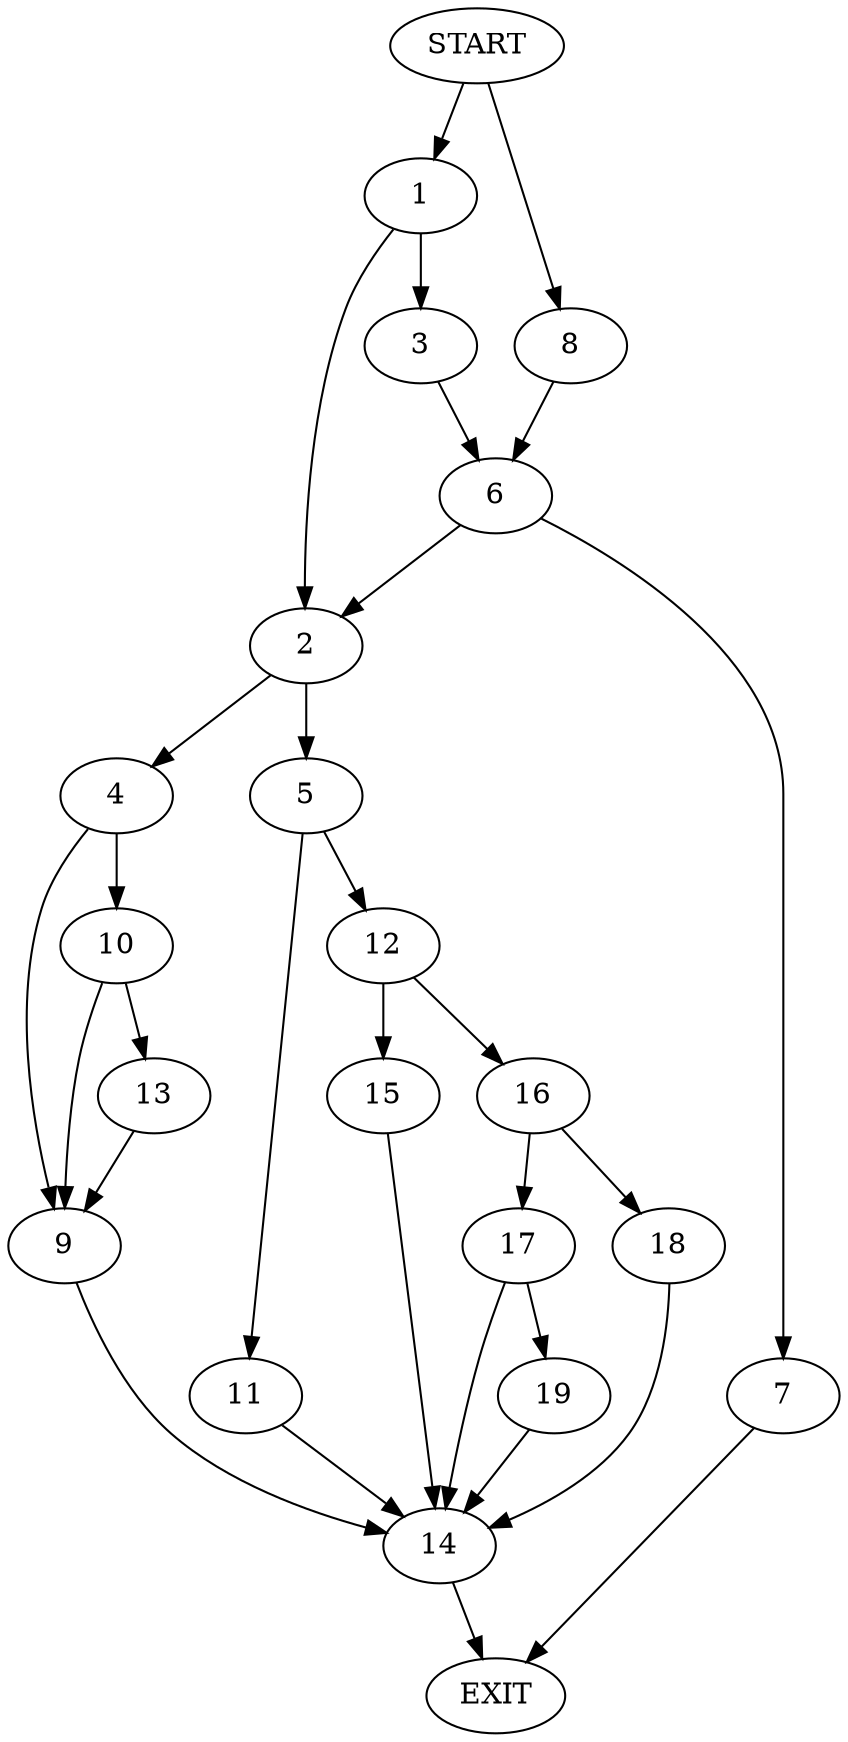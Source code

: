 digraph {
0 [label="START"]
20 [label="EXIT"]
0 -> 1
1 -> 2
1 -> 3
2 -> 4
2 -> 5
3 -> 6
6 -> 2
6 -> 7
0 -> 8
8 -> 6
7 -> 20
4 -> 9
4 -> 10
5 -> 11
5 -> 12
10 -> 13
10 -> 9
9 -> 14
13 -> 9
14 -> 20
12 -> 15
12 -> 16
11 -> 14
15 -> 14
16 -> 17
16 -> 18
18 -> 14
17 -> 14
17 -> 19
19 -> 14
}
